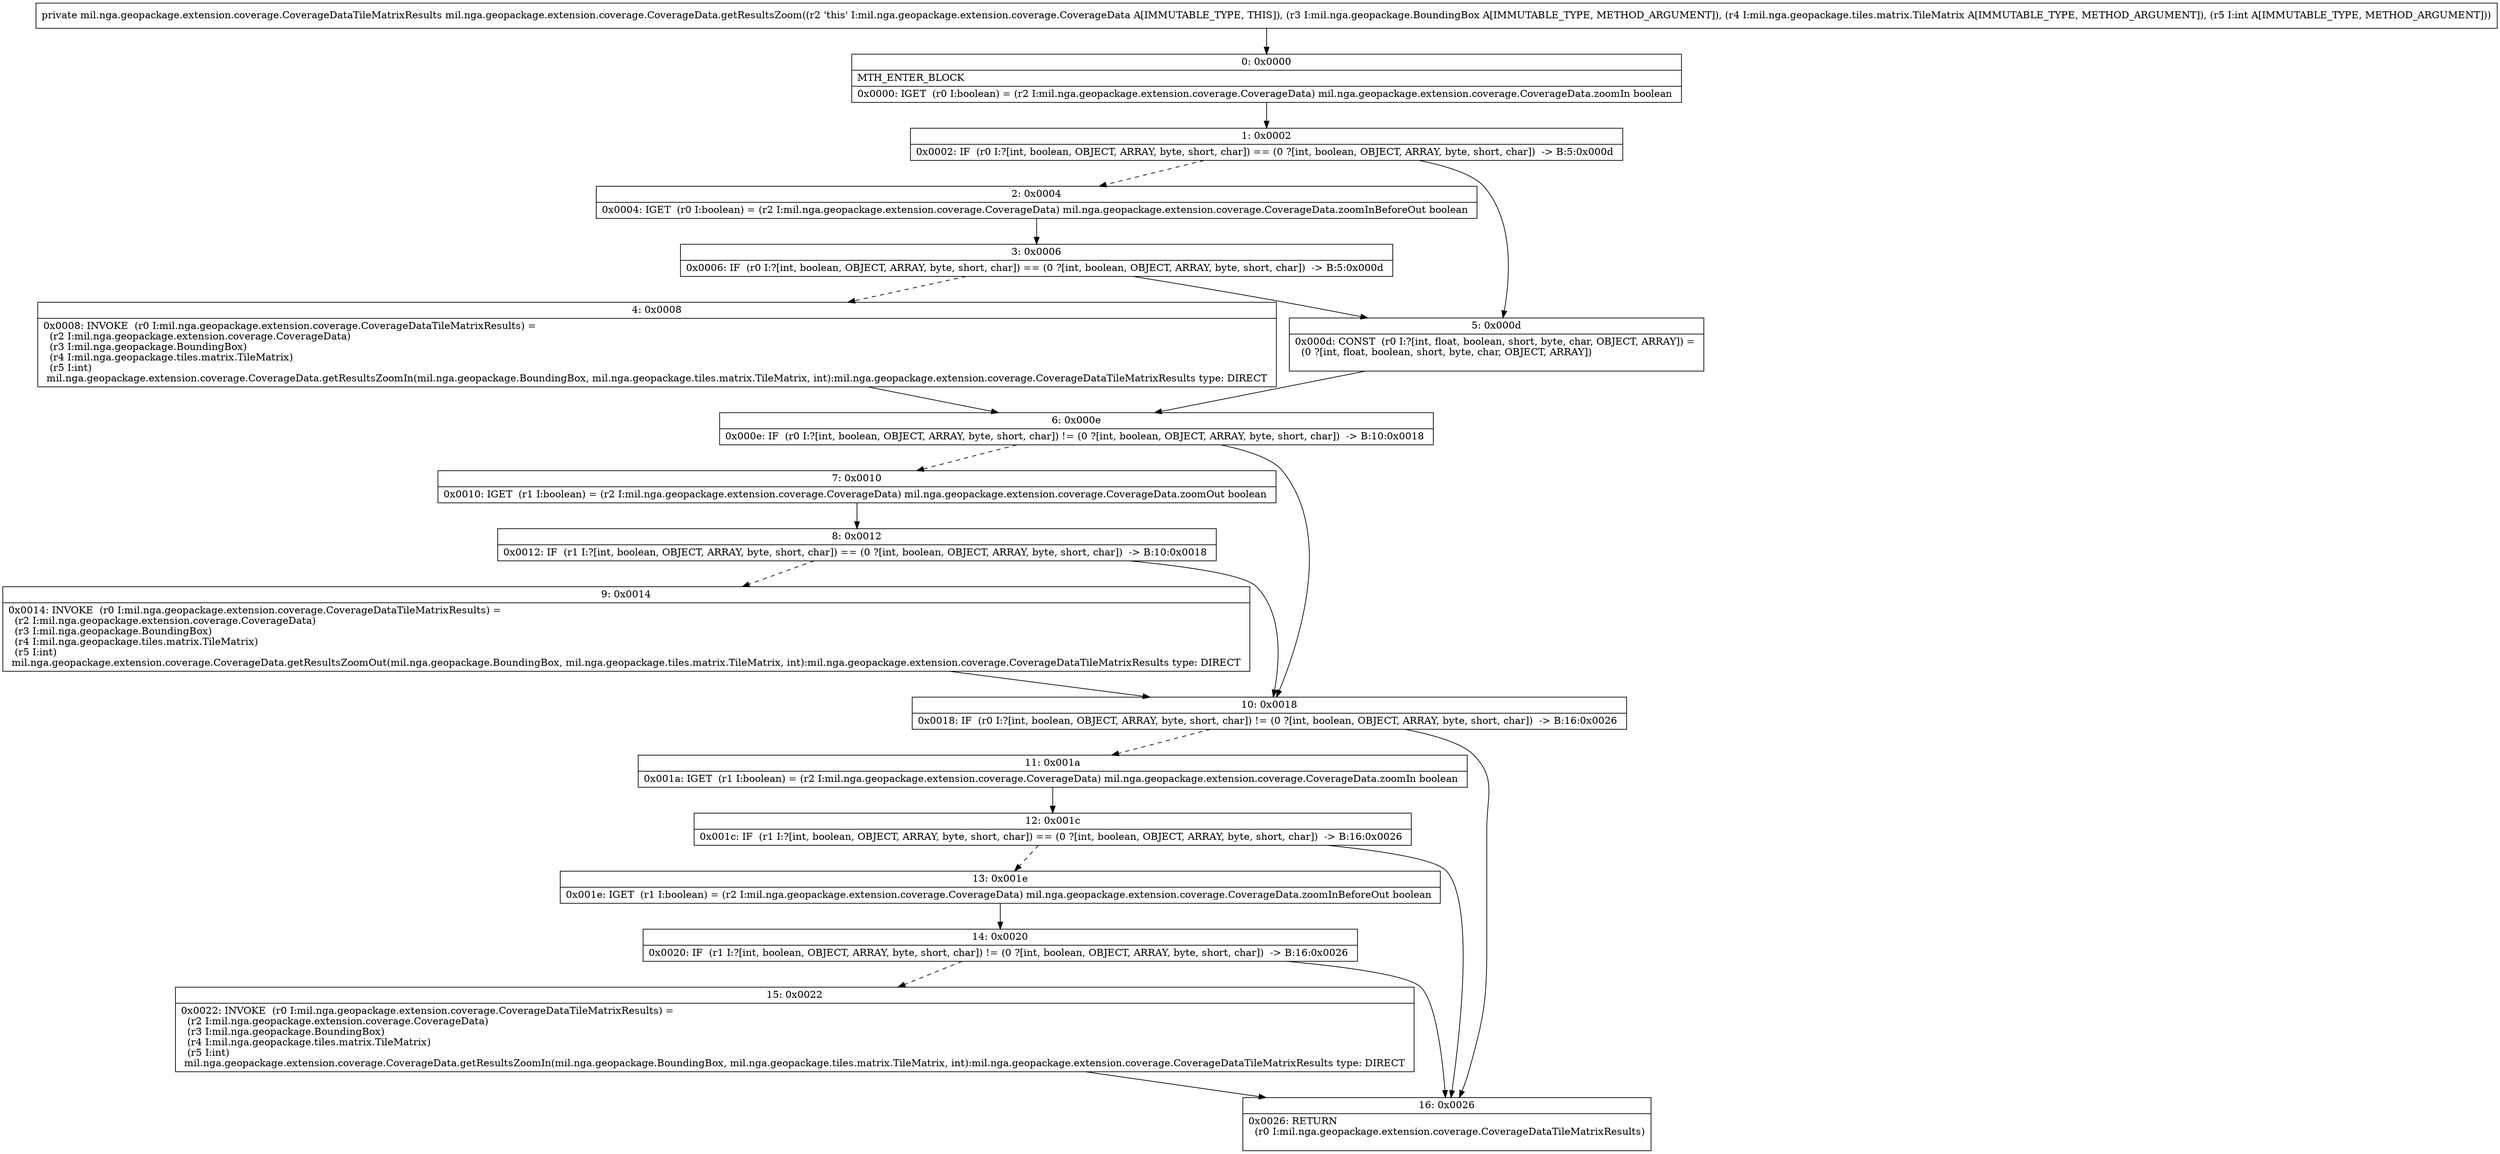 digraph "CFG formil.nga.geopackage.extension.coverage.CoverageData.getResultsZoom(Lmil\/nga\/geopackage\/BoundingBox;Lmil\/nga\/geopackage\/tiles\/matrix\/TileMatrix;I)Lmil\/nga\/geopackage\/extension\/coverage\/CoverageDataTileMatrixResults;" {
Node_0 [shape=record,label="{0\:\ 0x0000|MTH_ENTER_BLOCK\l|0x0000: IGET  (r0 I:boolean) = (r2 I:mil.nga.geopackage.extension.coverage.CoverageData) mil.nga.geopackage.extension.coverage.CoverageData.zoomIn boolean \l}"];
Node_1 [shape=record,label="{1\:\ 0x0002|0x0002: IF  (r0 I:?[int, boolean, OBJECT, ARRAY, byte, short, char]) == (0 ?[int, boolean, OBJECT, ARRAY, byte, short, char])  \-\> B:5:0x000d \l}"];
Node_2 [shape=record,label="{2\:\ 0x0004|0x0004: IGET  (r0 I:boolean) = (r2 I:mil.nga.geopackage.extension.coverage.CoverageData) mil.nga.geopackage.extension.coverage.CoverageData.zoomInBeforeOut boolean \l}"];
Node_3 [shape=record,label="{3\:\ 0x0006|0x0006: IF  (r0 I:?[int, boolean, OBJECT, ARRAY, byte, short, char]) == (0 ?[int, boolean, OBJECT, ARRAY, byte, short, char])  \-\> B:5:0x000d \l}"];
Node_4 [shape=record,label="{4\:\ 0x0008|0x0008: INVOKE  (r0 I:mil.nga.geopackage.extension.coverage.CoverageDataTileMatrixResults) = \l  (r2 I:mil.nga.geopackage.extension.coverage.CoverageData)\l  (r3 I:mil.nga.geopackage.BoundingBox)\l  (r4 I:mil.nga.geopackage.tiles.matrix.TileMatrix)\l  (r5 I:int)\l mil.nga.geopackage.extension.coverage.CoverageData.getResultsZoomIn(mil.nga.geopackage.BoundingBox, mil.nga.geopackage.tiles.matrix.TileMatrix, int):mil.nga.geopackage.extension.coverage.CoverageDataTileMatrixResults type: DIRECT \l}"];
Node_5 [shape=record,label="{5\:\ 0x000d|0x000d: CONST  (r0 I:?[int, float, boolean, short, byte, char, OBJECT, ARRAY]) = \l  (0 ?[int, float, boolean, short, byte, char, OBJECT, ARRAY])\l \l}"];
Node_6 [shape=record,label="{6\:\ 0x000e|0x000e: IF  (r0 I:?[int, boolean, OBJECT, ARRAY, byte, short, char]) != (0 ?[int, boolean, OBJECT, ARRAY, byte, short, char])  \-\> B:10:0x0018 \l}"];
Node_7 [shape=record,label="{7\:\ 0x0010|0x0010: IGET  (r1 I:boolean) = (r2 I:mil.nga.geopackage.extension.coverage.CoverageData) mil.nga.geopackage.extension.coverage.CoverageData.zoomOut boolean \l}"];
Node_8 [shape=record,label="{8\:\ 0x0012|0x0012: IF  (r1 I:?[int, boolean, OBJECT, ARRAY, byte, short, char]) == (0 ?[int, boolean, OBJECT, ARRAY, byte, short, char])  \-\> B:10:0x0018 \l}"];
Node_9 [shape=record,label="{9\:\ 0x0014|0x0014: INVOKE  (r0 I:mil.nga.geopackage.extension.coverage.CoverageDataTileMatrixResults) = \l  (r2 I:mil.nga.geopackage.extension.coverage.CoverageData)\l  (r3 I:mil.nga.geopackage.BoundingBox)\l  (r4 I:mil.nga.geopackage.tiles.matrix.TileMatrix)\l  (r5 I:int)\l mil.nga.geopackage.extension.coverage.CoverageData.getResultsZoomOut(mil.nga.geopackage.BoundingBox, mil.nga.geopackage.tiles.matrix.TileMatrix, int):mil.nga.geopackage.extension.coverage.CoverageDataTileMatrixResults type: DIRECT \l}"];
Node_10 [shape=record,label="{10\:\ 0x0018|0x0018: IF  (r0 I:?[int, boolean, OBJECT, ARRAY, byte, short, char]) != (0 ?[int, boolean, OBJECT, ARRAY, byte, short, char])  \-\> B:16:0x0026 \l}"];
Node_11 [shape=record,label="{11\:\ 0x001a|0x001a: IGET  (r1 I:boolean) = (r2 I:mil.nga.geopackage.extension.coverage.CoverageData) mil.nga.geopackage.extension.coverage.CoverageData.zoomIn boolean \l}"];
Node_12 [shape=record,label="{12\:\ 0x001c|0x001c: IF  (r1 I:?[int, boolean, OBJECT, ARRAY, byte, short, char]) == (0 ?[int, boolean, OBJECT, ARRAY, byte, short, char])  \-\> B:16:0x0026 \l}"];
Node_13 [shape=record,label="{13\:\ 0x001e|0x001e: IGET  (r1 I:boolean) = (r2 I:mil.nga.geopackage.extension.coverage.CoverageData) mil.nga.geopackage.extension.coverage.CoverageData.zoomInBeforeOut boolean \l}"];
Node_14 [shape=record,label="{14\:\ 0x0020|0x0020: IF  (r1 I:?[int, boolean, OBJECT, ARRAY, byte, short, char]) != (0 ?[int, boolean, OBJECT, ARRAY, byte, short, char])  \-\> B:16:0x0026 \l}"];
Node_15 [shape=record,label="{15\:\ 0x0022|0x0022: INVOKE  (r0 I:mil.nga.geopackage.extension.coverage.CoverageDataTileMatrixResults) = \l  (r2 I:mil.nga.geopackage.extension.coverage.CoverageData)\l  (r3 I:mil.nga.geopackage.BoundingBox)\l  (r4 I:mil.nga.geopackage.tiles.matrix.TileMatrix)\l  (r5 I:int)\l mil.nga.geopackage.extension.coverage.CoverageData.getResultsZoomIn(mil.nga.geopackage.BoundingBox, mil.nga.geopackage.tiles.matrix.TileMatrix, int):mil.nga.geopackage.extension.coverage.CoverageDataTileMatrixResults type: DIRECT \l}"];
Node_16 [shape=record,label="{16\:\ 0x0026|0x0026: RETURN  \l  (r0 I:mil.nga.geopackage.extension.coverage.CoverageDataTileMatrixResults)\l \l}"];
MethodNode[shape=record,label="{private mil.nga.geopackage.extension.coverage.CoverageDataTileMatrixResults mil.nga.geopackage.extension.coverage.CoverageData.getResultsZoom((r2 'this' I:mil.nga.geopackage.extension.coverage.CoverageData A[IMMUTABLE_TYPE, THIS]), (r3 I:mil.nga.geopackage.BoundingBox A[IMMUTABLE_TYPE, METHOD_ARGUMENT]), (r4 I:mil.nga.geopackage.tiles.matrix.TileMatrix A[IMMUTABLE_TYPE, METHOD_ARGUMENT]), (r5 I:int A[IMMUTABLE_TYPE, METHOD_ARGUMENT])) }"];
MethodNode -> Node_0;
Node_0 -> Node_1;
Node_1 -> Node_2[style=dashed];
Node_1 -> Node_5;
Node_2 -> Node_3;
Node_3 -> Node_4[style=dashed];
Node_3 -> Node_5;
Node_4 -> Node_6;
Node_5 -> Node_6;
Node_6 -> Node_7[style=dashed];
Node_6 -> Node_10;
Node_7 -> Node_8;
Node_8 -> Node_9[style=dashed];
Node_8 -> Node_10;
Node_9 -> Node_10;
Node_10 -> Node_11[style=dashed];
Node_10 -> Node_16;
Node_11 -> Node_12;
Node_12 -> Node_13[style=dashed];
Node_12 -> Node_16;
Node_13 -> Node_14;
Node_14 -> Node_15[style=dashed];
Node_14 -> Node_16;
Node_15 -> Node_16;
}

